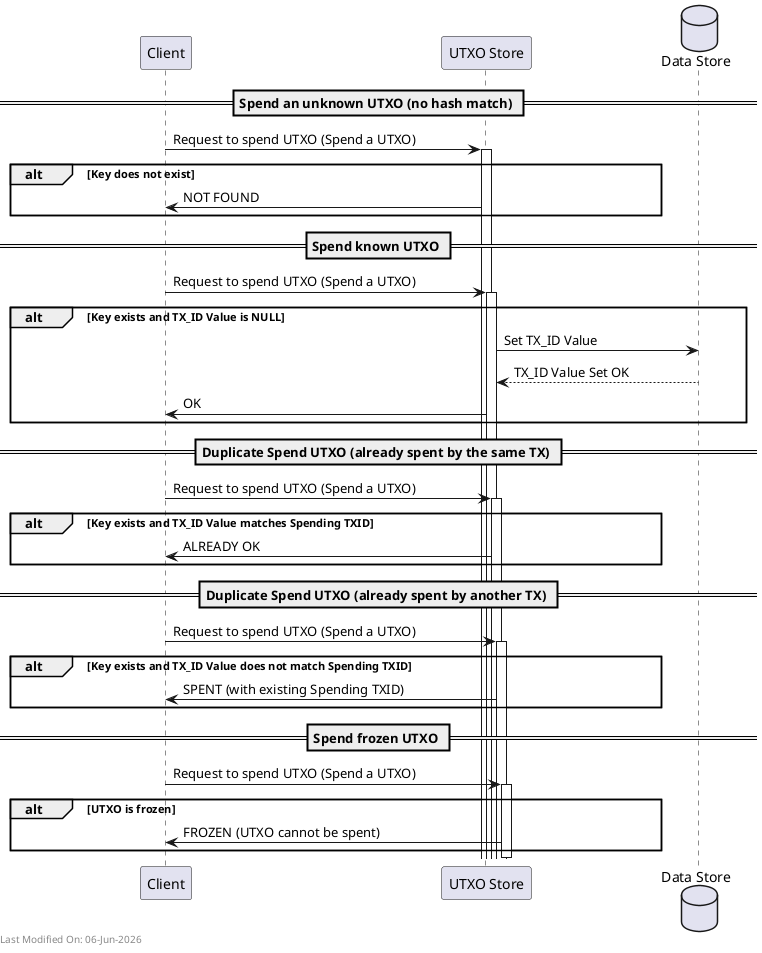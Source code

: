 @startuml
skinparam ParticipantPadding 120

participant "Client" as Client
participant "UTXO Store" as Store
database "Data Store" as Data


== Spend an unknown UTXO (no hash match) ==

Client -> Store: Request to spend UTXO (Spend a UTXO)
activate Store

alt Key does not exist
    Store -> Client: NOT FOUND
end


== Spend known UTXO ==

Client -> Store: Request to spend UTXO (Spend a UTXO)
activate Store

alt Key exists and TX_ID Value is NULL
    Store -> Data: Set TX_ID Value
    Data --> Store: TX_ID Value Set OK
    Store -> Client: OK
end


== Duplicate Spend UTXO (already spent by the same TX) ==

Client -> Store: Request to spend UTXO (Spend a UTXO)
activate Store

alt Key exists and TX_ID Value matches Spending TXID
    Store -> Client: ALREADY OK
end

== Duplicate Spend UTXO (already spent by another TX) ==

Client -> Store: Request to spend UTXO (Spend a UTXO)
activate Store

alt Key exists and TX_ID Value does not match Spending TXID
    Store -> Client: SPENT (with existing Spending TXID)
end

== Spend frozen UTXO ==

Client -> Store: Request to spend UTXO (Spend a UTXO)
activate Store

alt UTXO is frozen
    Store -> Client: FROZEN (UTXO cannot be spent)
end

deactivate Store

left footer Last Modified On: %date("dd-MMM-yyyy")

@enduml
